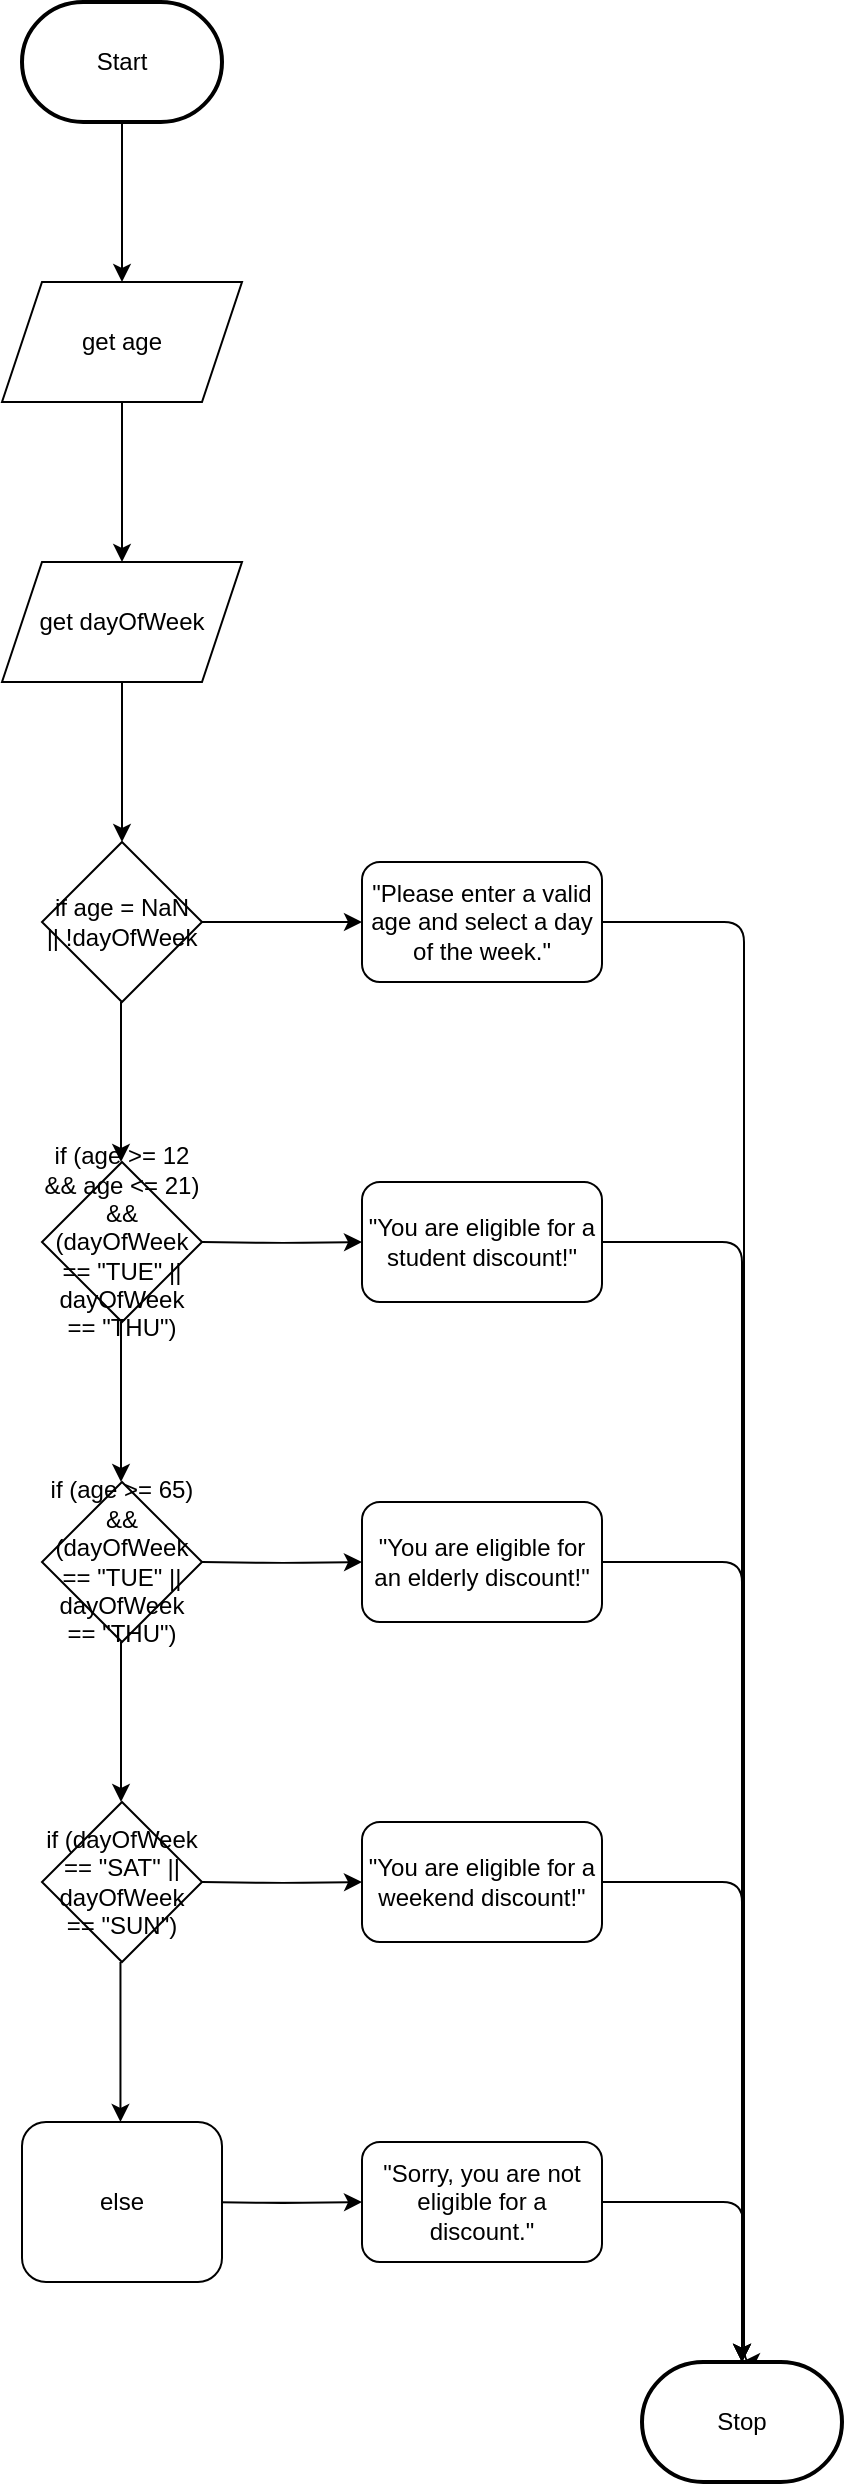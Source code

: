 <mxfile>
    <diagram id="HIP3nbAZw_EuaXWnEj3U" name="Page-1">
        <mxGraphModel dx="686" dy="511" grid="1" gridSize="10" guides="1" tooltips="1" connect="1" arrows="1" fold="1" page="1" pageScale="1" pageWidth="850" pageHeight="1100" math="0" shadow="0">
            <root>
                <mxCell id="0"/>
                <mxCell id="1" parent="0"/>
                <mxCell id="4" style="edgeStyle=none;html=1;exitX=0.5;exitY=1;exitDx=0;exitDy=0;exitPerimeter=0;entryX=0.5;entryY=0;entryDx=0;entryDy=0;" parent="1" source="5" edge="1">
                    <mxGeometry relative="1" as="geometry">
                        <mxPoint x="230" y="210" as="targetPoint"/>
                    </mxGeometry>
                </mxCell>
                <mxCell id="5" value="Start" style="strokeWidth=2;html=1;shape=mxgraph.flowchart.terminator;whiteSpace=wrap;" parent="1" vertex="1">
                    <mxGeometry x="180" y="70" width="100" height="60" as="geometry"/>
                </mxCell>
                <mxCell id="6" style="edgeStyle=none;html=1;exitX=0.5;exitY=1;exitDx=0;exitDy=0;entryX=0.5;entryY=0;entryDx=0;entryDy=0;" parent="1" target="7" edge="1">
                    <mxGeometry relative="1" as="geometry">
                        <mxPoint x="230" y="410" as="sourcePoint"/>
                    </mxGeometry>
                </mxCell>
                <mxCell id="7" value="if age = NaN&lt;div&gt;|| !dayOfWeek&lt;/div&gt;" style="rhombus;whiteSpace=wrap;html=1;" parent="1" vertex="1">
                    <mxGeometry x="190" y="490" width="80" height="80" as="geometry"/>
                </mxCell>
                <mxCell id="8" style="edgeStyle=orthogonalEdgeStyle;html=1;exitX=1;exitY=0.5;exitDx=0;exitDy=0;entryX=0;entryY=0.5;entryDx=0;entryDy=0;" parent="1" source="7" target="11" edge="1">
                    <mxGeometry relative="1" as="geometry">
                        <mxPoint x="410" y="460" as="targetPoint"/>
                    </mxGeometry>
                </mxCell>
                <mxCell id="9" value="get age" style="shape=parallelogram;perimeter=parallelogramPerimeter;whiteSpace=wrap;html=1;fixedSize=1;" parent="1" vertex="1">
                    <mxGeometry x="170" y="210" width="120" height="60" as="geometry"/>
                </mxCell>
                <mxCell id="10" style="edgeStyle=orthogonalEdgeStyle;html=1;exitX=1;exitY=0.5;exitDx=0;exitDy=0;entryX=0.5;entryY=0;entryDx=0;entryDy=0;entryPerimeter=0;" parent="1" source="11" edge="1" target="27">
                    <mxGeometry relative="1" as="geometry">
                        <mxPoint x="530" y="1240" as="targetPoint"/>
                        <mxPoint x="540" y="530" as="sourcePoint"/>
                        <Array as="points">
                            <mxPoint x="541" y="530"/>
                            <mxPoint x="541" y="1250"/>
                        </Array>
                    </mxGeometry>
                </mxCell>
                <mxCell id="11" value="&quot;Please enter a valid age and select a day of the week.&quot;" style="rounded=1;whiteSpace=wrap;html=1;" parent="1" vertex="1">
                    <mxGeometry x="350" y="500" width="120" height="60" as="geometry"/>
                </mxCell>
                <mxCell id="12" style="edgeStyle=none;html=1;exitX=0.5;exitY=1;exitDx=0;exitDy=0;entryX=0.5;entryY=0;entryDx=0;entryDy=0;" parent="1" edge="1">
                    <mxGeometry relative="1" as="geometry">
                        <mxPoint x="229.5" y="570" as="sourcePoint"/>
                        <mxPoint x="229.5" y="650" as="targetPoint"/>
                    </mxGeometry>
                </mxCell>
                <mxCell id="13" value="if (age &amp;gt;= 12 &amp;amp;&amp;amp; age &amp;lt;= 21) &amp;amp;&amp;amp; (dayOfWeek == &quot;TUE&quot; || dayOfWeek == &quot;THU&quot;)" style="rhombus;whiteSpace=wrap;html=1;" parent="1" vertex="1">
                    <mxGeometry x="190" y="650" width="80" height="80" as="geometry"/>
                </mxCell>
                <mxCell id="14" style="edgeStyle=orthogonalEdgeStyle;html=1;exitX=1;exitY=0.5;exitDx=0;exitDy=0;entryX=0;entryY=0.5;entryDx=0;entryDy=0;" parent="1" target="16" edge="1">
                    <mxGeometry relative="1" as="geometry">
                        <mxPoint x="410" y="620" as="targetPoint"/>
                        <mxPoint x="270" y="690" as="sourcePoint"/>
                    </mxGeometry>
                </mxCell>
                <mxCell id="15" style="edgeStyle=orthogonalEdgeStyle;html=1;entryX=0.5;entryY=0;entryDx=0;entryDy=0;entryPerimeter=0;" parent="1" source="16" edge="1" target="27">
                    <mxGeometry relative="1" as="geometry">
                        <mxPoint x="540" y="1100" as="targetPoint"/>
                    </mxGeometry>
                </mxCell>
                <mxCell id="16" value="&quot;You are eligible for a student discount!&quot;" style="rounded=1;whiteSpace=wrap;html=1;" parent="1" vertex="1">
                    <mxGeometry x="350" y="660" width="120" height="60" as="geometry"/>
                </mxCell>
                <mxCell id="17" style="edgeStyle=none;html=1;exitX=0.5;exitY=1;exitDx=0;exitDy=0;entryX=0.5;entryY=0;entryDx=0;entryDy=0;" parent="1" edge="1">
                    <mxGeometry relative="1" as="geometry">
                        <mxPoint x="229.5" y="730" as="sourcePoint"/>
                        <mxPoint x="229.5" y="810" as="targetPoint"/>
                    </mxGeometry>
                </mxCell>
                <mxCell id="18" value="if (age &amp;gt;= 65) &amp;amp;&amp;amp; (dayOfWeek == &quot;TUE&quot; || dayOfWeek == &quot;THU&quot;)" style="rhombus;whiteSpace=wrap;html=1;" parent="1" vertex="1">
                    <mxGeometry x="190" y="810" width="80" height="80" as="geometry"/>
                </mxCell>
                <mxCell id="19" style="edgeStyle=orthogonalEdgeStyle;html=1;exitX=1;exitY=0.5;exitDx=0;exitDy=0;entryX=0;entryY=0.5;entryDx=0;entryDy=0;" parent="1" target="21" edge="1">
                    <mxGeometry relative="1" as="geometry">
                        <mxPoint x="410" y="780" as="targetPoint"/>
                        <mxPoint x="270" y="850" as="sourcePoint"/>
                    </mxGeometry>
                </mxCell>
                <mxCell id="20" style="edgeStyle=orthogonalEdgeStyle;html=1;exitX=1;exitY=0.5;exitDx=0;exitDy=0;entryX=0.5;entryY=0;entryDx=0;entryDy=0;entryPerimeter=0;" parent="1" source="21" edge="1" target="27">
                    <mxGeometry relative="1" as="geometry">
                        <mxPoint x="540" y="1100" as="targetPoint"/>
                    </mxGeometry>
                </mxCell>
                <mxCell id="21" value="&quot;You are eligible for an elderly discount!&quot;" style="rounded=1;whiteSpace=wrap;html=1;" parent="1" vertex="1">
                    <mxGeometry x="350" y="820" width="120" height="60" as="geometry"/>
                </mxCell>
                <mxCell id="22" style="edgeStyle=none;html=1;exitX=0.5;exitY=1;exitDx=0;exitDy=0;entryX=0.5;entryY=0;entryDx=0;entryDy=0;" parent="1" edge="1">
                    <mxGeometry relative="1" as="geometry">
                        <mxPoint x="229.5" y="890" as="sourcePoint"/>
                        <mxPoint x="229.5" y="970" as="targetPoint"/>
                    </mxGeometry>
                </mxCell>
                <mxCell id="23" value="if (dayOfWeek == &quot;SAT&quot; || dayOfWeek == &quot;SUN&quot;)" style="rhombus;whiteSpace=wrap;html=1;" parent="1" vertex="1">
                    <mxGeometry x="190" y="970" width="80" height="80" as="geometry"/>
                </mxCell>
                <mxCell id="24" style="edgeStyle=orthogonalEdgeStyle;html=1;exitX=1;exitY=0.5;exitDx=0;exitDy=0;entryX=0;entryY=0.5;entryDx=0;entryDy=0;" parent="1" target="26" edge="1">
                    <mxGeometry relative="1" as="geometry">
                        <mxPoint x="410" y="940" as="targetPoint"/>
                        <mxPoint x="270" y="1010" as="sourcePoint"/>
                    </mxGeometry>
                </mxCell>
                <mxCell id="25" style="edgeStyle=orthogonalEdgeStyle;html=1;exitX=1;exitY=0.5;exitDx=0;exitDy=0;entryX=0.5;entryY=0;entryDx=0;entryDy=0;entryPerimeter=0;" parent="1" source="26" edge="1" target="27">
                    <mxGeometry relative="1" as="geometry">
                        <mxPoint x="540" y="1100" as="targetPoint"/>
                    </mxGeometry>
                </mxCell>
                <mxCell id="26" value="&quot;You are eligible for a weekend discount!&quot;" style="rounded=1;whiteSpace=wrap;html=1;" parent="1" vertex="1">
                    <mxGeometry x="350" y="980" width="120" height="60" as="geometry"/>
                </mxCell>
                <mxCell id="27" value="Stop" style="strokeWidth=2;html=1;shape=mxgraph.flowchart.terminator;whiteSpace=wrap;" parent="1" vertex="1">
                    <mxGeometry x="490" y="1250" width="100" height="60" as="geometry"/>
                </mxCell>
                <mxCell id="30" style="edgeStyle=none;html=1;exitX=0.5;exitY=1;exitDx=0;exitDy=0;exitPerimeter=0;entryX=0.5;entryY=0;entryDx=0;entryDy=0;" parent="1" edge="1">
                    <mxGeometry relative="1" as="geometry">
                        <mxPoint x="230" y="350" as="targetPoint"/>
                        <mxPoint x="230" y="270" as="sourcePoint"/>
                    </mxGeometry>
                </mxCell>
                <mxCell id="31" value="get dayOfWeek" style="shape=parallelogram;perimeter=parallelogramPerimeter;whiteSpace=wrap;html=1;fixedSize=1;" parent="1" vertex="1">
                    <mxGeometry x="170" y="350" width="120" height="60" as="geometry"/>
                </mxCell>
                <mxCell id="33" style="edgeStyle=orthogonalEdgeStyle;html=1;exitX=1;exitY=0.5;exitDx=0;exitDy=0;entryX=0;entryY=0.5;entryDx=0;entryDy=0;" edge="1" parent="1" target="35">
                    <mxGeometry relative="1" as="geometry">
                        <mxPoint x="410" y="1100" as="targetPoint"/>
                        <mxPoint x="270" y="1170" as="sourcePoint"/>
                    </mxGeometry>
                </mxCell>
                <mxCell id="34" style="edgeStyle=orthogonalEdgeStyle;html=1;exitX=1;exitY=0.5;exitDx=0;exitDy=0;" edge="1" parent="1" source="35">
                    <mxGeometry relative="1" as="geometry">
                        <mxPoint x="540" y="1250" as="targetPoint"/>
                    </mxGeometry>
                </mxCell>
                <mxCell id="35" value="&quot;Sorry, you are not eligible for a discount.&quot;" style="rounded=1;whiteSpace=wrap;html=1;" vertex="1" parent="1">
                    <mxGeometry x="350" y="1140" width="120" height="60" as="geometry"/>
                </mxCell>
                <mxCell id="36" style="edgeStyle=none;html=1;exitX=0.5;exitY=1;exitDx=0;exitDy=0;entryX=0.5;entryY=0;entryDx=0;entryDy=0;" edge="1" parent="1">
                    <mxGeometry relative="1" as="geometry">
                        <mxPoint x="229.23" y="1050" as="sourcePoint"/>
                        <mxPoint x="229.23" y="1130" as="targetPoint"/>
                    </mxGeometry>
                </mxCell>
                <mxCell id="37" value="else" style="rounded=1;whiteSpace=wrap;html=1;" vertex="1" parent="1">
                    <mxGeometry x="180" y="1130" width="100" height="80" as="geometry"/>
                </mxCell>
            </root>
        </mxGraphModel>
    </diagram>
</mxfile>